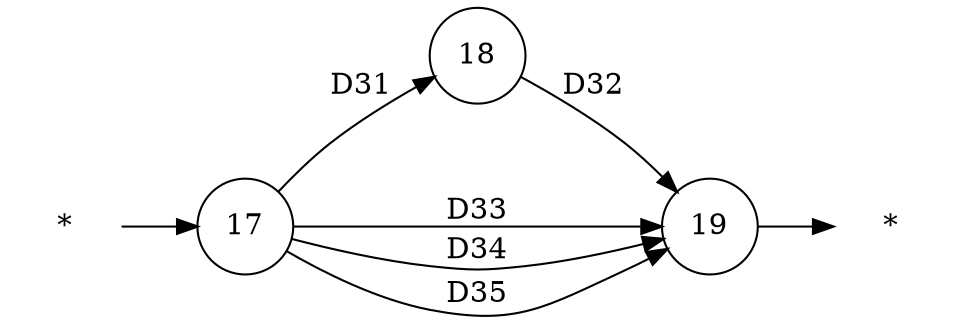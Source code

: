 digraph grafo_inicial {
	rankdir = LR;
	ast1 [label = "*", shape=plaintext]
	ast2 [label = "*", shape=plaintext]
	node [shape = circle];
	ast1 -> 17;
	17 -> 18 [label = "D31"];
	18 -> 19 [label = "D32"];
	17 -> 19 [label = "D33"];
	17 -> 19 [label = "D34"];
	17 -> 19 [label = "D35"];
	19 -> ast2;
}
